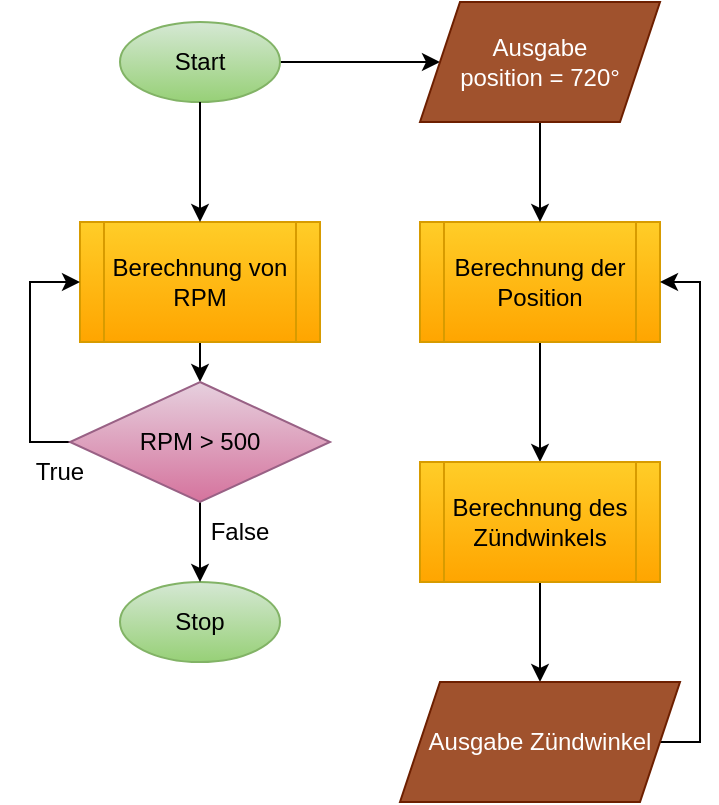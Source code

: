 <mxfile version="21.3.2" type="github" pages="4">
  <diagram name="Programmablaufplan" id="GruVNV-kiDPhpOV_teD-">
    <mxGraphModel dx="1470" dy="786" grid="1" gridSize="10" guides="1" tooltips="1" connect="1" arrows="1" fold="1" page="1" pageScale="1" pageWidth="850" pageHeight="1100" math="0" shadow="0">
      <root>
        <mxCell id="0" />
        <mxCell id="1" parent="0" />
        <mxCell id="RW6dBLqdQEQd46uFaYpC-40" style="edgeStyle=orthogonalEdgeStyle;rounded=0;orthogonalLoop=1;jettySize=auto;html=1;exitX=1;exitY=0.5;exitDx=0;exitDy=0;entryX=0;entryY=0.5;entryDx=0;entryDy=0;" edge="1" parent="1" source="RW6dBLqdQEQd46uFaYpC-1">
          <mxGeometry relative="1" as="geometry">
            <mxPoint x="120" y="380" as="targetPoint" />
          </mxGeometry>
        </mxCell>
        <mxCell id="RW6dBLqdQEQd46uFaYpC-1" value="Start" style="ellipse;whiteSpace=wrap;html=1;fillColor=#d5e8d4;strokeColor=#82b366;gradientColor=#97d077;" vertex="1" parent="1">
          <mxGeometry x="-40" y="360" width="80" height="40" as="geometry" />
        </mxCell>
        <mxCell id="RW6dBLqdQEQd46uFaYpC-2" value="Stop" style="ellipse;whiteSpace=wrap;html=1;fillColor=#d5e8d4;strokeColor=#82b366;gradientColor=#97d077;" vertex="1" parent="1">
          <mxGeometry x="-40" y="640" width="80" height="40" as="geometry" />
        </mxCell>
        <mxCell id="gVLw3BRHPUPe0rvCpXcg-1" style="edgeStyle=orthogonalEdgeStyle;rounded=0;orthogonalLoop=1;jettySize=auto;html=1;exitX=0.5;exitY=1;exitDx=0;exitDy=0;entryX=0.5;entryY=0;entryDx=0;entryDy=0;" edge="1" parent="1" source="RW6dBLqdQEQd46uFaYpC-4" target="RW6dBLqdQEQd46uFaYpC-7">
          <mxGeometry relative="1" as="geometry" />
        </mxCell>
        <mxCell id="RW6dBLqdQEQd46uFaYpC-4" value="Berechnung von RPM" style="shape=process;whiteSpace=wrap;html=1;backgroundOutline=1;fillColor=#ffcd28;gradientColor=#ffa500;strokeColor=#d79b00;" vertex="1" parent="1">
          <mxGeometry x="-60" y="460" width="120" height="60" as="geometry" />
        </mxCell>
        <mxCell id="RW6dBLqdQEQd46uFaYpC-6" value="" style="endArrow=classic;html=1;rounded=0;entryX=0.5;entryY=0;entryDx=0;entryDy=0;exitX=0.5;exitY=1;exitDx=0;exitDy=0;" edge="1" parent="1" target="RW6dBLqdQEQd46uFaYpC-2">
          <mxGeometry width="50" height="50" relative="1" as="geometry">
            <mxPoint y="600" as="sourcePoint" />
            <mxPoint x="70" y="410" as="targetPoint" />
          </mxGeometry>
        </mxCell>
        <mxCell id="gVLw3BRHPUPe0rvCpXcg-2" style="edgeStyle=orthogonalEdgeStyle;rounded=0;orthogonalLoop=1;jettySize=auto;html=1;exitX=0;exitY=0.5;exitDx=0;exitDy=0;entryX=0;entryY=0.5;entryDx=0;entryDy=0;" edge="1" parent="1" source="RW6dBLqdQEQd46uFaYpC-7" target="RW6dBLqdQEQd46uFaYpC-4">
          <mxGeometry relative="1" as="geometry" />
        </mxCell>
        <mxCell id="RW6dBLqdQEQd46uFaYpC-7" value="RPM &amp;gt;&amp;nbsp;500" style="rhombus;whiteSpace=wrap;html=1;fillColor=#e6d0de;gradientColor=#d5739d;strokeColor=#996185;" vertex="1" parent="1">
          <mxGeometry x="-65" y="540" width="130" height="60" as="geometry" />
        </mxCell>
        <mxCell id="RW6dBLqdQEQd46uFaYpC-11" value="" style="endArrow=classic;html=1;rounded=0;exitX=0.5;exitY=1;exitDx=0;exitDy=0;entryX=0.5;entryY=0;entryDx=0;entryDy=0;" edge="1" parent="1" source="RW6dBLqdQEQd46uFaYpC-1" target="RW6dBLqdQEQd46uFaYpC-4">
          <mxGeometry width="50" height="50" relative="1" as="geometry">
            <mxPoint x="20" y="500" as="sourcePoint" />
            <mxPoint x="70" y="450" as="targetPoint" />
          </mxGeometry>
        </mxCell>
        <mxCell id="RW6dBLqdQEQd46uFaYpC-12" value="False" style="text;html=1;strokeColor=none;fillColor=none;align=center;verticalAlign=middle;whiteSpace=wrap;rounded=0;" vertex="1" parent="1">
          <mxGeometry x="-10" y="600" width="60" height="30" as="geometry" />
        </mxCell>
        <mxCell id="RW6dBLqdQEQd46uFaYpC-13" value="True" style="text;html=1;strokeColor=none;fillColor=none;align=center;verticalAlign=middle;whiteSpace=wrap;rounded=0;" vertex="1" parent="1">
          <mxGeometry x="-100" y="570" width="60" height="30" as="geometry" />
        </mxCell>
        <mxCell id="RW6dBLqdQEQd46uFaYpC-43" style="edgeStyle=orthogonalEdgeStyle;rounded=0;orthogonalLoop=1;jettySize=auto;html=1;exitX=0.5;exitY=1;exitDx=0;exitDy=0;entryX=0.5;entryY=0;entryDx=0;entryDy=0;" edge="1" parent="1" source="RW6dBLqdQEQd46uFaYpC-15" target="RW6dBLqdQEQd46uFaYpC-23">
          <mxGeometry relative="1" as="geometry" />
        </mxCell>
        <mxCell id="RW6dBLqdQEQd46uFaYpC-15" value="Berechnung der Position" style="shape=process;whiteSpace=wrap;html=1;backgroundOutline=1;fillColor=#ffcd28;gradientColor=#ffa500;strokeColor=#d79b00;" vertex="1" parent="1">
          <mxGeometry x="110" y="460" width="120" height="60" as="geometry" />
        </mxCell>
        <mxCell id="RW6dBLqdQEQd46uFaYpC-44" style="edgeStyle=orthogonalEdgeStyle;rounded=0;orthogonalLoop=1;jettySize=auto;html=1;exitX=0.5;exitY=1;exitDx=0;exitDy=0;entryX=0.5;entryY=0;entryDx=0;entryDy=0;" edge="1" parent="1" source="RW6dBLqdQEQd46uFaYpC-19" target="RW6dBLqdQEQd46uFaYpC-15">
          <mxGeometry relative="1" as="geometry" />
        </mxCell>
        <mxCell id="RW6dBLqdQEQd46uFaYpC-19" value="Ausgabe&lt;br&gt;position = 720°" style="shape=parallelogram;perimeter=parallelogramPerimeter;whiteSpace=wrap;html=1;fixedSize=1;fillColor=#a0522d;fontColor=#ffffff;strokeColor=#6D1F00;" vertex="1" parent="1">
          <mxGeometry x="110" y="350" width="120" height="60" as="geometry" />
        </mxCell>
        <mxCell id="RW6dBLqdQEQd46uFaYpC-26" style="edgeStyle=orthogonalEdgeStyle;rounded=0;orthogonalLoop=1;jettySize=auto;html=1;exitX=0.5;exitY=1;exitDx=0;exitDy=0;entryX=0.5;entryY=0;entryDx=0;entryDy=0;" edge="1" parent="1" source="RW6dBLqdQEQd46uFaYpC-23">
          <mxGeometry relative="1" as="geometry">
            <mxPoint x="170" y="690" as="targetPoint" />
          </mxGeometry>
        </mxCell>
        <mxCell id="RW6dBLqdQEQd46uFaYpC-23" value="Berechnung des Zündwinkels" style="shape=process;whiteSpace=wrap;html=1;backgroundOutline=1;fillColor=#ffcd28;gradientColor=#ffa500;strokeColor=#d79b00;" vertex="1" parent="1">
          <mxGeometry x="110" y="580" width="120" height="60" as="geometry" />
        </mxCell>
        <mxCell id="gVLw3BRHPUPe0rvCpXcg-3" style="edgeStyle=orthogonalEdgeStyle;rounded=0;orthogonalLoop=1;jettySize=auto;html=1;exitX=1;exitY=0.5;exitDx=0;exitDy=0;entryX=1;entryY=0.5;entryDx=0;entryDy=0;" edge="1" parent="1" source="RW6dBLqdQEQd46uFaYpC-28" target="RW6dBLqdQEQd46uFaYpC-15">
          <mxGeometry relative="1" as="geometry">
            <Array as="points">
              <mxPoint x="250" y="720" />
              <mxPoint x="250" y="490" />
            </Array>
          </mxGeometry>
        </mxCell>
        <mxCell id="RW6dBLqdQEQd46uFaYpC-28" value="Ausgabe Zündwinkel" style="shape=parallelogram;perimeter=parallelogramPerimeter;whiteSpace=wrap;html=1;fixedSize=1;fillColor=#a0522d;fontColor=#ffffff;strokeColor=#6D1F00;" vertex="1" parent="1">
          <mxGeometry x="100" y="690" width="140" height="60" as="geometry" />
        </mxCell>
      </root>
    </mxGraphModel>
  </diagram>
  <diagram id="_xurtMPyUOtjCghmzBPJ" name="Berechnung RPM">
    <mxGraphModel dx="620" dy="786" grid="1" gridSize="10" guides="1" tooltips="1" connect="1" arrows="1" fold="1" page="1" pageScale="1" pageWidth="850" pageHeight="1100" math="0" shadow="0">
      <root>
        <mxCell id="0" />
        <mxCell id="1" parent="0" />
        <mxCell id="krHoQGPSymb57YOjUsu2-2" value="Start" style="ellipse;whiteSpace=wrap;html=1;fillColor=#d5e8d4;gradientColor=#97d077;strokeColor=#82b366;" vertex="1" parent="1">
          <mxGeometry x="250" y="70" width="90" height="40" as="geometry" />
        </mxCell>
        <mxCell id="wvGupEvIwx-fKD1IbJQq-1" style="edgeStyle=orthogonalEdgeStyle;rounded=0;orthogonalLoop=1;jettySize=auto;html=1;exitX=0.5;exitY=1;exitDx=0;exitDy=0;entryX=0.5;entryY=0;entryDx=0;entryDy=0;" edge="1" parent="1" source="krHoQGPSymb57YOjUsu2-2" target="e-QWrJAU-zULpqFOpGJn-1">
          <mxGeometry relative="1" as="geometry">
            <mxPoint x="295" y="190" as="sourcePoint" />
          </mxGeometry>
        </mxCell>
        <mxCell id="wvGupEvIwx-fKD1IbJQq-7" style="edgeStyle=orthogonalEdgeStyle;rounded=0;orthogonalLoop=1;jettySize=auto;html=1;exitX=0.5;exitY=1;exitDx=0;exitDy=0;entryX=0.5;entryY=0;entryDx=0;entryDy=0;" edge="1" parent="1" source="e-QWrJAU-zULpqFOpGJn-1" target="wvGupEvIwx-fKD1IbJQq-2">
          <mxGeometry relative="1" as="geometry" />
        </mxCell>
        <mxCell id="e-QWrJAU-zULpqFOpGJn-1" value="RPM Berechnung über minor mark" style="shape=process;whiteSpace=wrap;html=1;backgroundOutline=1;fillColor=#ffcd28;gradientColor=#ffa500;strokeColor=#d79b00;" vertex="1" parent="1">
          <mxGeometry x="235" y="160" width="120" height="60" as="geometry" />
        </mxCell>
        <mxCell id="wvGupEvIwx-fKD1IbJQq-8" style="edgeStyle=orthogonalEdgeStyle;rounded=0;orthogonalLoop=1;jettySize=auto;html=1;exitX=1;exitY=0.5;exitDx=0;exitDy=0;entryX=0;entryY=0.5;entryDx=0;entryDy=0;" edge="1" parent="1" source="wvGupEvIwx-fKD1IbJQq-2" target="wvGupEvIwx-fKD1IbJQq-4">
          <mxGeometry relative="1" as="geometry" />
        </mxCell>
        <mxCell id="wvGupEvIwx-fKD1IbJQq-16" style="edgeStyle=orthogonalEdgeStyle;rounded=0;orthogonalLoop=1;jettySize=auto;html=1;exitX=0.5;exitY=1;exitDx=0;exitDy=0;entryX=0.5;entryY=0;entryDx=0;entryDy=0;" edge="1" parent="1" source="wvGupEvIwx-fKD1IbJQq-2" target="wvGupEvIwx-fKD1IbJQq-3">
          <mxGeometry relative="1" as="geometry" />
        </mxCell>
        <mxCell id="wvGupEvIwx-fKD1IbJQq-2" value="RPM &amp;gt;= 3000" style="rhombus;whiteSpace=wrap;html=1;fillColor=#e6d0de;gradientColor=#d5739d;strokeColor=#996185;" vertex="1" parent="1">
          <mxGeometry x="230" y="250" width="130" height="80" as="geometry" />
        </mxCell>
        <mxCell id="vxd7sVQENiSHvIN6_DO3-3" style="edgeStyle=orthogonalEdgeStyle;rounded=0;orthogonalLoop=1;jettySize=auto;html=1;exitX=0.5;exitY=1;exitDx=0;exitDy=0;entryX=0.5;entryY=0;entryDx=0;entryDy=0;" edge="1" parent="1" source="wvGupEvIwx-fKD1IbJQq-3" target="vxd7sVQENiSHvIN6_DO3-2">
          <mxGeometry relative="1" as="geometry" />
        </mxCell>
        <mxCell id="wvGupEvIwx-fKD1IbJQq-3" value="Ausgabe RPM" style="shape=parallelogram;perimeter=parallelogramPerimeter;whiteSpace=wrap;html=1;fixedSize=1;fillColor=#a0522d;fontColor=#ffffff;strokeColor=#6D1F00;" vertex="1" parent="1">
          <mxGeometry x="230" y="390" width="130" height="60" as="geometry" />
        </mxCell>
        <mxCell id="wvGupEvIwx-fKD1IbJQq-17" style="edgeStyle=orthogonalEdgeStyle;rounded=0;orthogonalLoop=1;jettySize=auto;html=1;exitX=0.5;exitY=1;exitDx=0;exitDy=0;entryX=0.5;entryY=0;entryDx=0;entryDy=0;" edge="1" parent="1" source="wvGupEvIwx-fKD1IbJQq-4" target="wvGupEvIwx-fKD1IbJQq-3">
          <mxGeometry relative="1" as="geometry" />
        </mxCell>
        <mxCell id="wvGupEvIwx-fKD1IbJQq-4" value="RPM Berechnung über major mark" style="shape=process;whiteSpace=wrap;html=1;backgroundOutline=1;fillColor=#ffcd28;strokeColor=#d79b00;gradientColor=#ffa500;" vertex="1" parent="1">
          <mxGeometry x="420" y="260" width="120" height="60" as="geometry" />
        </mxCell>
        <mxCell id="wvGupEvIwx-fKD1IbJQq-18" value="True" style="text;html=1;strokeColor=none;fillColor=none;align=center;verticalAlign=middle;whiteSpace=wrap;rounded=0;" vertex="1" parent="1">
          <mxGeometry x="350" y="270" width="60" height="30" as="geometry" />
        </mxCell>
        <mxCell id="wvGupEvIwx-fKD1IbJQq-19" value="False" style="text;html=1;strokeColor=none;fillColor=none;align=center;verticalAlign=middle;whiteSpace=wrap;rounded=0;" vertex="1" parent="1">
          <mxGeometry x="235" y="320" width="60" height="30" as="geometry" />
        </mxCell>
        <mxCell id="vxd7sVQENiSHvIN6_DO3-2" value="Stop" style="ellipse;whiteSpace=wrap;html=1;fillColor=#d5e8d4;gradientColor=#97d077;strokeColor=#82b366;" vertex="1" parent="1">
          <mxGeometry x="250" y="470" width="90" height="40" as="geometry" />
        </mxCell>
      </root>
    </mxGraphModel>
  </diagram>
  <diagram id="yOOrtKQu_CAyIeWnJutZ" name="Berechnung Position">
    <mxGraphModel dx="620" dy="786" grid="1" gridSize="10" guides="1" tooltips="1" connect="1" arrows="1" fold="1" page="1" pageScale="1" pageWidth="850" pageHeight="1100" math="0" shadow="0">
      <root>
        <mxCell id="0" />
        <mxCell id="1" parent="0" />
        <mxCell id="cQGrQl8xfd2M7CmFlwr1-19" style="edgeStyle=orthogonalEdgeStyle;rounded=0;orthogonalLoop=1;jettySize=auto;html=1;exitX=0.5;exitY=1;exitDx=0;exitDy=0;entryX=0.5;entryY=0;entryDx=0;entryDy=0;" edge="1" parent="1" source="yDYKtHsJA7z-scarBxwu-1" target="cQGrQl8xfd2M7CmFlwr1-8">
          <mxGeometry relative="1" as="geometry" />
        </mxCell>
        <mxCell id="yDYKtHsJA7z-scarBxwu-1" value="Start" style="ellipse;whiteSpace=wrap;html=1;fillColor=#d5e8d4;gradientColor=#97d077;strokeColor=#82b366;" vertex="1" parent="1">
          <mxGeometry x="280" y="140" width="90" height="50" as="geometry" />
        </mxCell>
        <mxCell id="cQGrQl8xfd2M7CmFlwr1-7" style="edgeStyle=orthogonalEdgeStyle;rounded=0;orthogonalLoop=1;jettySize=auto;html=1;exitX=0.5;exitY=1;exitDx=0;exitDy=0;entryX=0.5;entryY=0;entryDx=0;entryDy=0;" edge="1" parent="1" source="cQGrQl8xfd2M7CmFlwr1-3" target="cQGrQl8xfd2M7CmFlwr1-5">
          <mxGeometry relative="1" as="geometry" />
        </mxCell>
        <mxCell id="cQGrQl8xfd2M7CmFlwr1-3" value="Berechnung der position über RPM und clock" style="shape=process;whiteSpace=wrap;html=1;backgroundOutline=1;fillColor=#ffcd28;gradientColor=#ffa500;strokeColor=#d79b00;" vertex="1" parent="1">
          <mxGeometry x="265" y="390" width="120" height="60" as="geometry" />
        </mxCell>
        <mxCell id="cQGrQl8xfd2M7CmFlwr1-18" style="edgeStyle=orthogonalEdgeStyle;rounded=0;orthogonalLoop=1;jettySize=auto;html=1;exitX=1;exitY=0.5;exitDx=0;exitDy=0;entryX=0;entryY=0.5;entryDx=0;entryDy=0;" edge="1" parent="1" source="cQGrQl8xfd2M7CmFlwr1-5" target="cQGrQl8xfd2M7CmFlwr1-16">
          <mxGeometry relative="1" as="geometry" />
        </mxCell>
        <mxCell id="cQGrQl8xfd2M7CmFlwr1-5" value="Ausgabe position" style="shape=parallelogram;perimeter=parallelogramPerimeter;whiteSpace=wrap;html=1;fixedSize=1;fillColor=#a0522d;fontColor=#ffffff;strokeColor=#6D1F00;" vertex="1" parent="1">
          <mxGeometry x="265" y="490" width="120" height="60" as="geometry" />
        </mxCell>
        <mxCell id="cQGrQl8xfd2M7CmFlwr1-10" style="edgeStyle=orthogonalEdgeStyle;rounded=0;orthogonalLoop=1;jettySize=auto;html=1;exitX=0.5;exitY=1;exitDx=0;exitDy=0;entryX=0.5;entryY=0;entryDx=0;entryDy=0;" edge="1" parent="1" source="cQGrQl8xfd2M7CmFlwr1-8" target="cQGrQl8xfd2M7CmFlwr1-3">
          <mxGeometry relative="1" as="geometry" />
        </mxCell>
        <mxCell id="cQGrQl8xfd2M7CmFlwr1-12" style="edgeStyle=orthogonalEdgeStyle;rounded=0;orthogonalLoop=1;jettySize=auto;html=1;exitX=1;exitY=0.5;exitDx=0;exitDy=0;" edge="1" parent="1" source="cQGrQl8xfd2M7CmFlwr1-8" target="cQGrQl8xfd2M7CmFlwr1-11">
          <mxGeometry relative="1" as="geometry" />
        </mxCell>
        <mxCell id="cQGrQl8xfd2M7CmFlwr1-8" value="position == (major mark || minor mark)" style="rhombus;whiteSpace=wrap;html=1;fillColor=#e6d0de;gradientColor=#d5739d;strokeColor=#996185;" vertex="1" parent="1">
          <mxGeometry x="210" y="210" width="230" height="140" as="geometry" />
        </mxCell>
        <mxCell id="cQGrQl8xfd2M7CmFlwr1-17" style="edgeStyle=orthogonalEdgeStyle;rounded=0;orthogonalLoop=1;jettySize=auto;html=1;exitX=0.5;exitY=1;exitDx=0;exitDy=0;entryX=0.5;entryY=0;entryDx=0;entryDy=0;" edge="1" parent="1" source="cQGrQl8xfd2M7CmFlwr1-11" target="cQGrQl8xfd2M7CmFlwr1-16">
          <mxGeometry relative="1" as="geometry" />
        </mxCell>
        <mxCell id="cQGrQl8xfd2M7CmFlwr1-11" value="Ausgabe position" style="shape=parallelogram;perimeter=parallelogramPerimeter;whiteSpace=wrap;html=1;fixedSize=1;fillColor=#a0522d;fontColor=#ffffff;strokeColor=#6D1F00;" vertex="1" parent="1">
          <mxGeometry x="460" y="250" width="120" height="60" as="geometry" />
        </mxCell>
        <mxCell id="cQGrQl8xfd2M7CmFlwr1-13" value="True" style="text;html=1;strokeColor=none;fillColor=none;align=center;verticalAlign=middle;whiteSpace=wrap;rounded=0;" vertex="1" parent="1">
          <mxGeometry x="410" y="250" width="60" height="30" as="geometry" />
        </mxCell>
        <mxCell id="cQGrQl8xfd2M7CmFlwr1-14" value="False" style="text;html=1;strokeColor=none;fillColor=none;align=center;verticalAlign=middle;whiteSpace=wrap;rounded=0;" vertex="1" parent="1">
          <mxGeometry x="320" y="350" width="60" height="30" as="geometry" />
        </mxCell>
        <mxCell id="cQGrQl8xfd2M7CmFlwr1-16" value="Stop" style="ellipse;whiteSpace=wrap;html=1;fillColor=#d5e8d4;gradientColor=#97d077;strokeColor=#82b366;" vertex="1" parent="1">
          <mxGeometry x="475" y="495" width="90" height="50" as="geometry" />
        </mxCell>
      </root>
    </mxGraphModel>
  </diagram>
  <diagram id="0TU8DmpXnfKVWkC5FAyN" name="Berechnung Zündwinkel">
    <mxGraphModel dx="620" dy="786" grid="1" gridSize="10" guides="1" tooltips="1" connect="1" arrows="1" fold="1" page="1" pageScale="1" pageWidth="850" pageHeight="1100" math="0" shadow="0">
      <root>
        <mxCell id="0" />
        <mxCell id="1" parent="0" />
      </root>
    </mxGraphModel>
  </diagram>
</mxfile>
